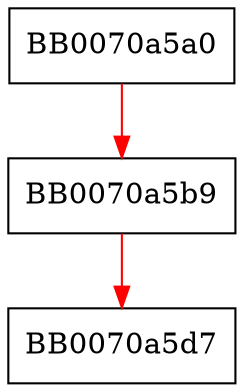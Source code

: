 digraph aesni_cbc_sha1_enc {
  node [shape="box"];
  graph [splines=ortho];
  BB0070a5a0 -> BB0070a5b9 [color="red"];
  BB0070a5b9 -> BB0070a5d7 [color="red"];
}